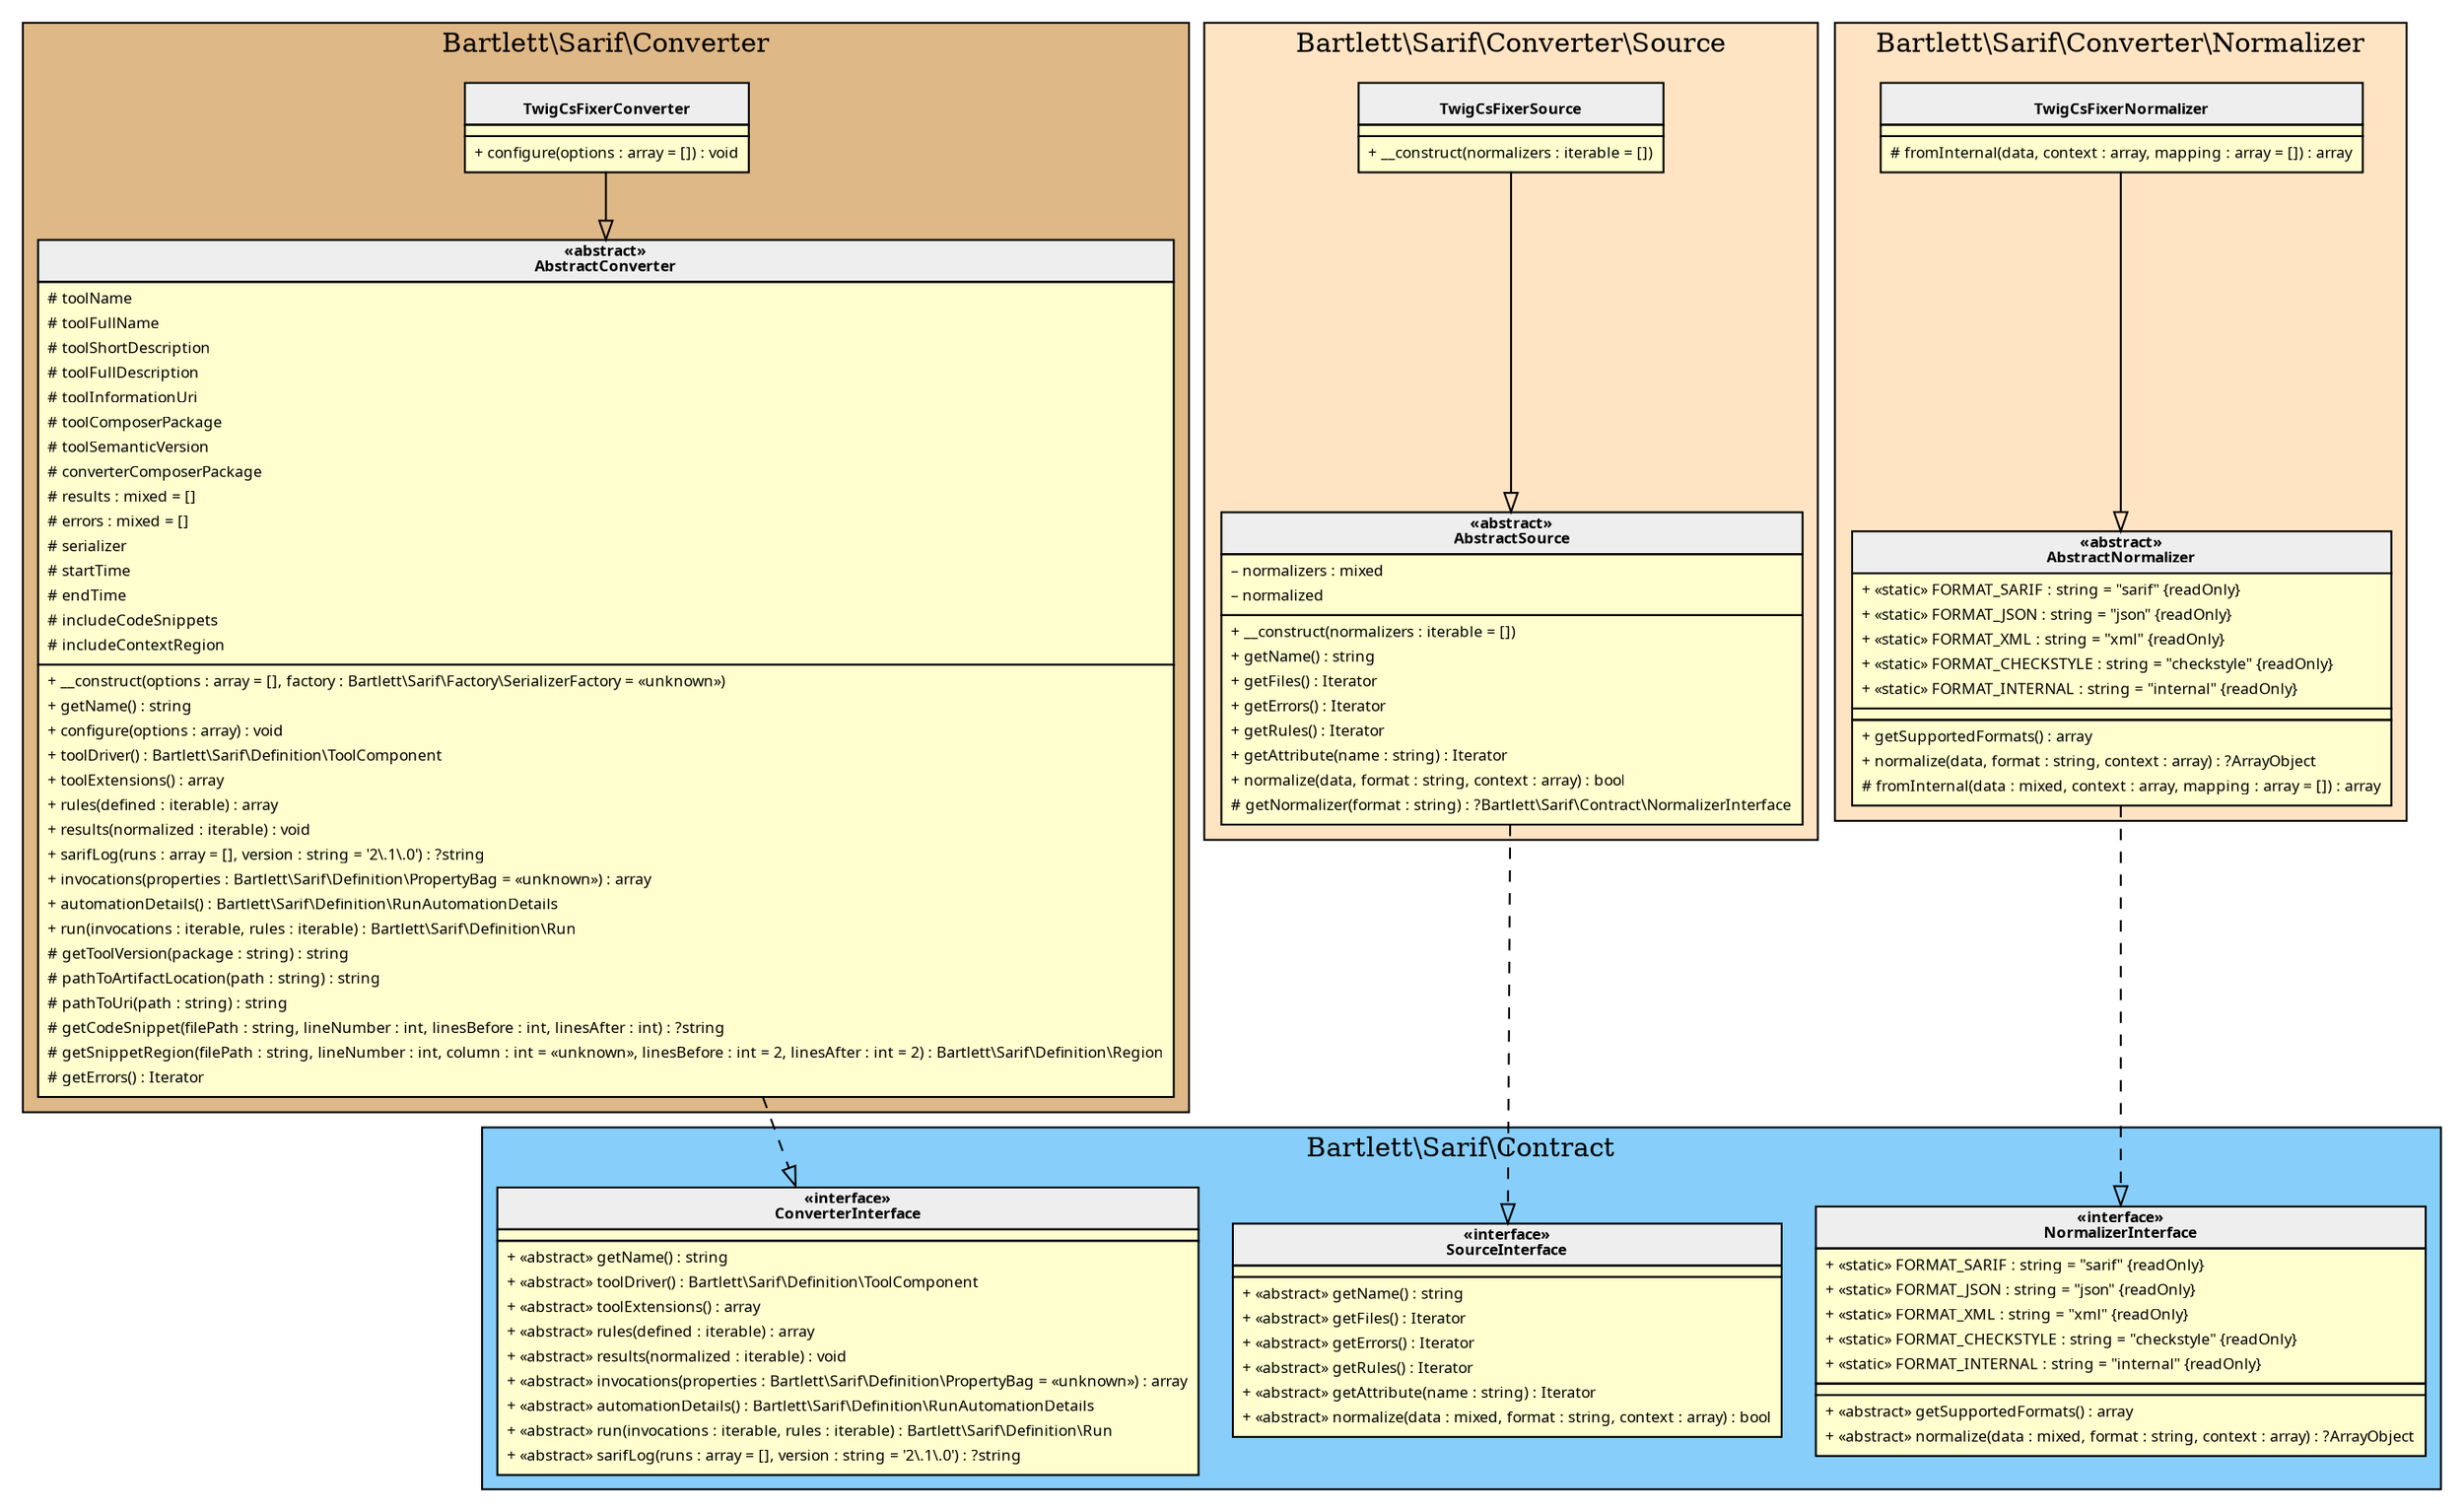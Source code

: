 digraph {
  graph [name="G" overlap="false" rankdir="TB" bgcolor="transparent"]
  node [fontname="Verdana" fontsize=8 shape="none" margin=0 fillcolor="#FEFECE" style="filled"]
  edge [fontname="Verdana" fontsize=8]
  subgraph cluster_0 {
    graph [bgcolor="BurlyWood"]
    label = "Bartlett\\Sarif\\Converter"
    "Bartlett\\Sarif\\Converter\\TwigCsFixerConverter" [shape="none" label=<
<table cellspacing="0" border="0" cellborder="1">
    <tr><td bgcolor="#eeeeee"><b><br/>TwigCsFixerConverter</b></td></tr>
    <tr><td></td></tr>
    <tr><td><table border="0" cellspacing="0" cellpadding="2">
    <tr><td align="left">+ configure(options : array = []) : void</td></tr>
</table></td></tr>
</table>>]
    "Bartlett\\Sarif\\Converter\\AbstractConverter" [shape="none" label=<
<table cellspacing="0" border="0" cellborder="1">
    <tr><td bgcolor="#eeeeee"><b>«abstract»<br/>AbstractConverter</b></td></tr>
    <tr><td><table border="0" cellspacing="0" cellpadding="2">
    <tr><td align="left"># toolName</td></tr>
    <tr><td align="left"># toolFullName</td></tr>
    <tr><td align="left"># toolShortDescription</td></tr>
    <tr><td align="left"># toolFullDescription</td></tr>
    <tr><td align="left"># toolInformationUri</td></tr>
    <tr><td align="left"># toolComposerPackage</td></tr>
    <tr><td align="left"># toolSemanticVersion</td></tr>
    <tr><td align="left"># converterComposerPackage</td></tr>
    <tr><td align="left"># results : mixed = []</td></tr>
    <tr><td align="left"># errors : mixed = []</td></tr>
    <tr><td align="left"># serializer</td></tr>
    <tr><td align="left"># startTime</td></tr>
    <tr><td align="left"># endTime</td></tr>
    <tr><td align="left"># includeCodeSnippets</td></tr>
    <tr><td align="left"># includeContextRegion</td></tr>
</table></td></tr>
    <tr><td><table border="0" cellspacing="0" cellpadding="2">
    <tr><td align="left">+ __construct(options : array = [], factory : Bartlett\\Sarif\\Factory\\SerializerFactory = «unknown»)</td></tr>
    <tr><td align="left">+ getName() : string</td></tr>
    <tr><td align="left">+ configure(options : array) : void</td></tr>
    <tr><td align="left">+ toolDriver() : Bartlett\\Sarif\\Definition\\ToolComponent</td></tr>
    <tr><td align="left">+ toolExtensions() : array</td></tr>
    <tr><td align="left">+ rules(defined : iterable) : array</td></tr>
    <tr><td align="left">+ results(normalized : iterable) : void</td></tr>
    <tr><td align="left">+ sarifLog(runs : array = [], version : string = '2\.1\.0') : ?string</td></tr>
    <tr><td align="left">+ invocations(properties : Bartlett\\Sarif\\Definition\\PropertyBag = «unknown») : array</td></tr>
    <tr><td align="left">+ automationDetails() : Bartlett\\Sarif\\Definition\\RunAutomationDetails</td></tr>
    <tr><td align="left">+ run(invocations : iterable, rules : iterable) : Bartlett\\Sarif\\Definition\\Run</td></tr>
    <tr><td align="left"># getToolVersion(package : string) : string</td></tr>
    <tr><td align="left"># pathToArtifactLocation(path : string) : string</td></tr>
    <tr><td align="left"># pathToUri(path : string) : string</td></tr>
    <tr><td align="left"># getCodeSnippet(filePath : string, lineNumber : int, linesBefore : int, linesAfter : int) : ?string</td></tr>
    <tr><td align="left"># getSnippetRegion(filePath : string, lineNumber : int, column : int = «unknown», linesBefore : int = 2, linesAfter : int = 2) : Bartlett\\Sarif\\Definition\\Region</td></tr>
    <tr><td align="left"># getErrors() : Iterator</td></tr>
</table></td></tr>
</table>>]
  }
  subgraph cluster_1 {
    graph [bgcolor="LightSkyBlue"]
    label = "Bartlett\\Sarif\\Contract"
    "Bartlett\\Sarif\\Contract\\ConverterInterface" [shape="none" label=<
<table cellspacing="0" border="0" cellborder="1">
    <tr><td bgcolor="#eeeeee"><b>«interface»<br/>ConverterInterface</b></td></tr>
    <tr><td></td></tr>
    <tr><td><table border="0" cellspacing="0" cellpadding="2">
    <tr><td align="left">+ «abstract» getName() : string</td></tr>
    <tr><td align="left">+ «abstract» toolDriver() : Bartlett\\Sarif\\Definition\\ToolComponent</td></tr>
    <tr><td align="left">+ «abstract» toolExtensions() : array</td></tr>
    <tr><td align="left">+ «abstract» rules(defined : iterable) : array</td></tr>
    <tr><td align="left">+ «abstract» results(normalized : iterable) : void</td></tr>
    <tr><td align="left">+ «abstract» invocations(properties : Bartlett\\Sarif\\Definition\\PropertyBag = «unknown») : array</td></tr>
    <tr><td align="left">+ «abstract» automationDetails() : Bartlett\\Sarif\\Definition\\RunAutomationDetails</td></tr>
    <tr><td align="left">+ «abstract» run(invocations : iterable, rules : iterable) : Bartlett\\Sarif\\Definition\\Run</td></tr>
    <tr><td align="left">+ «abstract» sarifLog(runs : array = [], version : string = '2\.1\.0') : ?string</td></tr>
</table></td></tr>
</table>>]
    "Bartlett\\Sarif\\Contract\\SourceInterface" [shape="none" label=<
<table cellspacing="0" border="0" cellborder="1">
    <tr><td bgcolor="#eeeeee"><b>«interface»<br/>SourceInterface</b></td></tr>
    <tr><td></td></tr>
    <tr><td><table border="0" cellspacing="0" cellpadding="2">
    <tr><td align="left">+ «abstract» getName() : string</td></tr>
    <tr><td align="left">+ «abstract» getFiles() : Iterator</td></tr>
    <tr><td align="left">+ «abstract» getErrors() : Iterator</td></tr>
    <tr><td align="left">+ «abstract» getRules() : Iterator</td></tr>
    <tr><td align="left">+ «abstract» getAttribute(name : string) : Iterator</td></tr>
    <tr><td align="left">+ «abstract» normalize(data : mixed, format : string, context : array) : bool</td></tr>
</table></td></tr>
</table>>]
    "Bartlett\\Sarif\\Contract\\NormalizerInterface" [shape="none" label=<
<table cellspacing="0" border="0" cellborder="1">
    <tr><td bgcolor="#eeeeee"><b>«interface»<br/>NormalizerInterface</b></td></tr>
    <tr><td><table border="0" cellspacing="0" cellpadding="2">
    <tr><td align="left">+ «static» FORMAT_SARIF : string = "sarif" {readOnly}</td></tr>
    <tr><td align="left">+ «static» FORMAT_JSON : string = "json" {readOnly}</td></tr>
    <tr><td align="left">+ «static» FORMAT_XML : string = "xml" {readOnly}</td></tr>
    <tr><td align="left">+ «static» FORMAT_CHECKSTYLE : string = "checkstyle" {readOnly}</td></tr>
    <tr><td align="left">+ «static» FORMAT_INTERNAL : string = "internal" {readOnly}</td></tr>
</table></td></tr>
    <tr><td></td></tr>
    <tr><td><table border="0" cellspacing="0" cellpadding="2">
    <tr><td align="left">+ «abstract» getSupportedFormats() : array</td></tr>
    <tr><td align="left">+ «abstract» normalize(data : mixed, format : string, context : array) : ?ArrayObject</td></tr>
</table></td></tr>
</table>>]
  }
  subgraph cluster_2 {
    graph [bgcolor="Bisque"]
    label = "Bartlett\\Sarif\\Converter\\Source"
    "Bartlett\\Sarif\\Converter\\Source\\TwigCsFixerSource" [shape="none" label=<
<table cellspacing="0" border="0" cellborder="1">
    <tr><td bgcolor="#eeeeee"><b><br/>TwigCsFixerSource</b></td></tr>
    <tr><td></td></tr>
    <tr><td><table border="0" cellspacing="0" cellpadding="2">
    <tr><td align="left">+ __construct(normalizers : iterable = [])</td></tr>
</table></td></tr>
</table>>]
    "Bartlett\\Sarif\\Converter\\Source\\AbstractSource" [shape="none" label=<
<table cellspacing="0" border="0" cellborder="1">
    <tr><td bgcolor="#eeeeee"><b>«abstract»<br/>AbstractSource</b></td></tr>
    <tr><td><table border="0" cellspacing="0" cellpadding="2">
    <tr><td align="left">– normalizers : mixed</td></tr>
    <tr><td align="left">– normalized</td></tr>
</table></td></tr>
    <tr><td><table border="0" cellspacing="0" cellpadding="2">
    <tr><td align="left">+ __construct(normalizers : iterable = [])</td></tr>
    <tr><td align="left">+ getName() : string</td></tr>
    <tr><td align="left">+ getFiles() : Iterator</td></tr>
    <tr><td align="left">+ getErrors() : Iterator</td></tr>
    <tr><td align="left">+ getRules() : Iterator</td></tr>
    <tr><td align="left">+ getAttribute(name : string) : Iterator</td></tr>
    <tr><td align="left">+ normalize(data, format : string, context : array) : bool</td></tr>
    <tr><td align="left"># getNormalizer(format : string) : ?Bartlett\\Sarif\\Contract\\NormalizerInterface</td></tr>
</table></td></tr>
</table>>]
  }
  subgraph cluster_3 {
    graph [bgcolor="Bisque"]
    label = "Bartlett\\Sarif\\Converter\\Normalizer"
    "Bartlett\\Sarif\\Converter\\Normalizer\\TwigCsFixerNormalizer" [shape="none" label=<
<table cellspacing="0" border="0" cellborder="1">
    <tr><td bgcolor="#eeeeee"><b><br/>TwigCsFixerNormalizer</b></td></tr>
    <tr><td></td></tr>
    <tr><td><table border="0" cellspacing="0" cellpadding="2">
    <tr><td align="left"># fromInternal(data, context : array, mapping : array = []) : array</td></tr>
</table></td></tr>
</table>>]
    "Bartlett\\Sarif\\Converter\\Normalizer\\AbstractNormalizer" [shape="none" label=<
<table cellspacing="0" border="0" cellborder="1">
    <tr><td bgcolor="#eeeeee"><b>«abstract»<br/>AbstractNormalizer</b></td></tr>
    <tr><td><table border="0" cellspacing="0" cellpadding="2">
    <tr><td align="left">+ «static» FORMAT_SARIF : string = "sarif" {readOnly}</td></tr>
    <tr><td align="left">+ «static» FORMAT_JSON : string = "json" {readOnly}</td></tr>
    <tr><td align="left">+ «static» FORMAT_XML : string = "xml" {readOnly}</td></tr>
    <tr><td align="left">+ «static» FORMAT_CHECKSTYLE : string = "checkstyle" {readOnly}</td></tr>
    <tr><td align="left">+ «static» FORMAT_INTERNAL : string = "internal" {readOnly}</td></tr>
</table></td></tr>
    <tr><td></td></tr>
    <tr><td><table border="0" cellspacing="0" cellpadding="2">
    <tr><td align="left">+ getSupportedFormats() : array</td></tr>
    <tr><td align="left">+ normalize(data, format : string, context : array) : ?ArrayObject</td></tr>
    <tr><td align="left"># fromInternal(data : mixed, context : array, mapping : array = []) : array</td></tr>
</table></td></tr>
</table>>]
  }
  "Bartlett\\Sarif\\Converter\\AbstractConverter" -> "Bartlett\\Sarif\\Contract\\ConverterInterface" [arrowhead="empty" style="dashed"]
  "Bartlett\\Sarif\\Converter\\TwigCsFixerConverter" -> "Bartlett\\Sarif\\Converter\\AbstractConverter" [arrowhead="empty" style="filled"]
  "Bartlett\\Sarif\\Converter\\Source\\AbstractSource" -> "Bartlett\\Sarif\\Contract\\SourceInterface" [arrowhead="empty" style="dashed"]
  "Bartlett\\Sarif\\Converter\\Source\\TwigCsFixerSource" -> "Bartlett\\Sarif\\Converter\\Source\\AbstractSource" [arrowhead="empty" style="filled"]
  "Bartlett\\Sarif\\Converter\\Normalizer\\AbstractNormalizer" -> "Bartlett\\Sarif\\Contract\\NormalizerInterface" [arrowhead="empty" style="dashed"]
  "Bartlett\\Sarif\\Converter\\Normalizer\\TwigCsFixerNormalizer" -> "Bartlett\\Sarif\\Converter\\Normalizer\\AbstractNormalizer" [arrowhead="empty" style="filled"]
}
